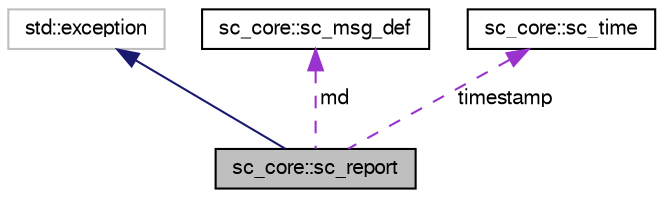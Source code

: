 digraph "sc_core::sc_report"
{
  edge [fontname="FreeSans",fontsize="10",labelfontname="FreeSans",labelfontsize="10"];
  node [fontname="FreeSans",fontsize="10",shape=record];
  Node2 [label="sc_core::sc_report",height=0.2,width=0.4,color="black", fillcolor="grey75", style="filled", fontcolor="black"];
  Node3 -> Node2 [dir="back",color="midnightblue",fontsize="10",style="solid",fontname="FreeSans"];
  Node3 [label="std::exception",height=0.2,width=0.4,color="grey75", fillcolor="white", style="filled",tooltip="STL class. "];
  Node4 -> Node2 [dir="back",color="darkorchid3",fontsize="10",style="dashed",label=" md" ,fontname="FreeSans"];
  Node4 [label="sc_core::sc_msg_def",height=0.2,width=0.4,color="black", fillcolor="white", style="filled",URL="$a02104.html"];
  Node5 -> Node2 [dir="back",color="darkorchid3",fontsize="10",style="dashed",label=" timestamp" ,fontname="FreeSans"];
  Node5 [label="sc_core::sc_time",height=0.2,width=0.4,color="black", fillcolor="white", style="filled",URL="$a01996.html"];
}
